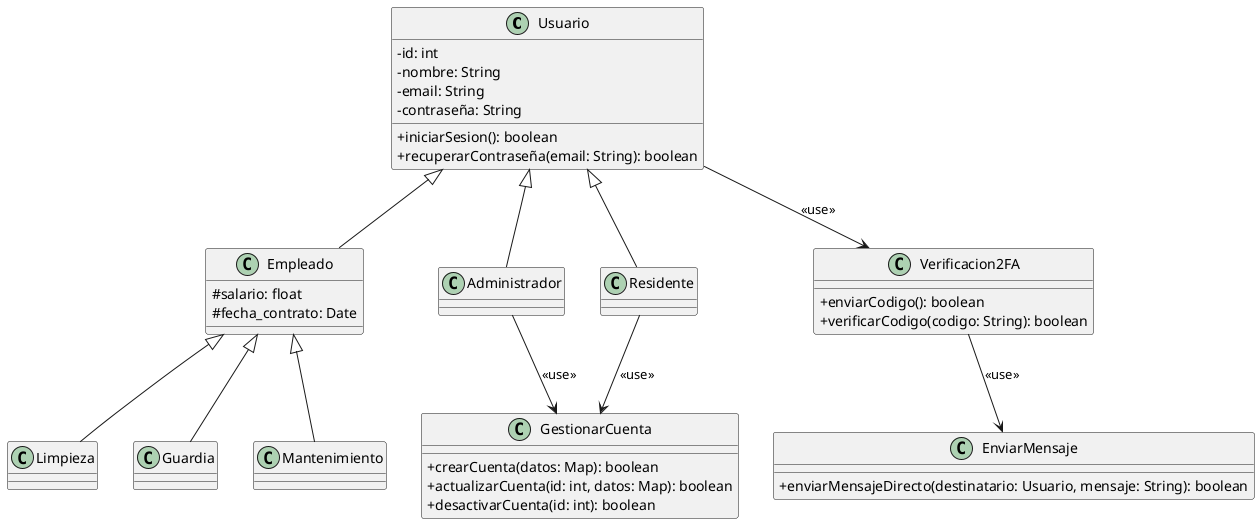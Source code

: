 @startuml
skinparam classAttributeIconSize 0

' Clases principales
class Usuario {
    - id: int
    - nombre: String
    - email: String
    - contraseña: String
    + iniciarSesion(): boolean
    + recuperarContraseña(email: String): boolean
}

class Empleado {
    # salario: float
    # fecha_contrato: Date
}

class Administrador {    
}

class Residente {
}

class Limpieza {
}

class Guardia {
}

class Mantenimiento {
}

' Relación de herencia
Usuario <|-- Empleado
Usuario <|-- Administrador
Usuario <|-- Residente
Empleado <|-- Limpieza
Empleado <|-- Mantenimiento
Empleado <|-- Guardia

' Clases adicionales para gestión de cuentas
class Verificacion2FA {
    + enviarCodigo(): boolean
    + verificarCodigo(codigo: String): boolean
}

class GestionarCuenta {
    + crearCuenta(datos: Map): boolean
    + actualizarCuenta(id: int, datos: Map): boolean
    + desactivarCuenta(id: int): boolean
}

class EnviarMensaje {
    + enviarMensajeDirecto(destinatario: Usuario, mensaje: String): boolean
}

' Relaciones entre clases
Usuario --> Verificacion2FA : "<<use>>"
Administrador --> GestionarCuenta : "<<use>>"
Residente --> GestionarCuenta : "<<use>>"
Verificacion2FA --> EnviarMensaje : "<<use>>"
@enduml